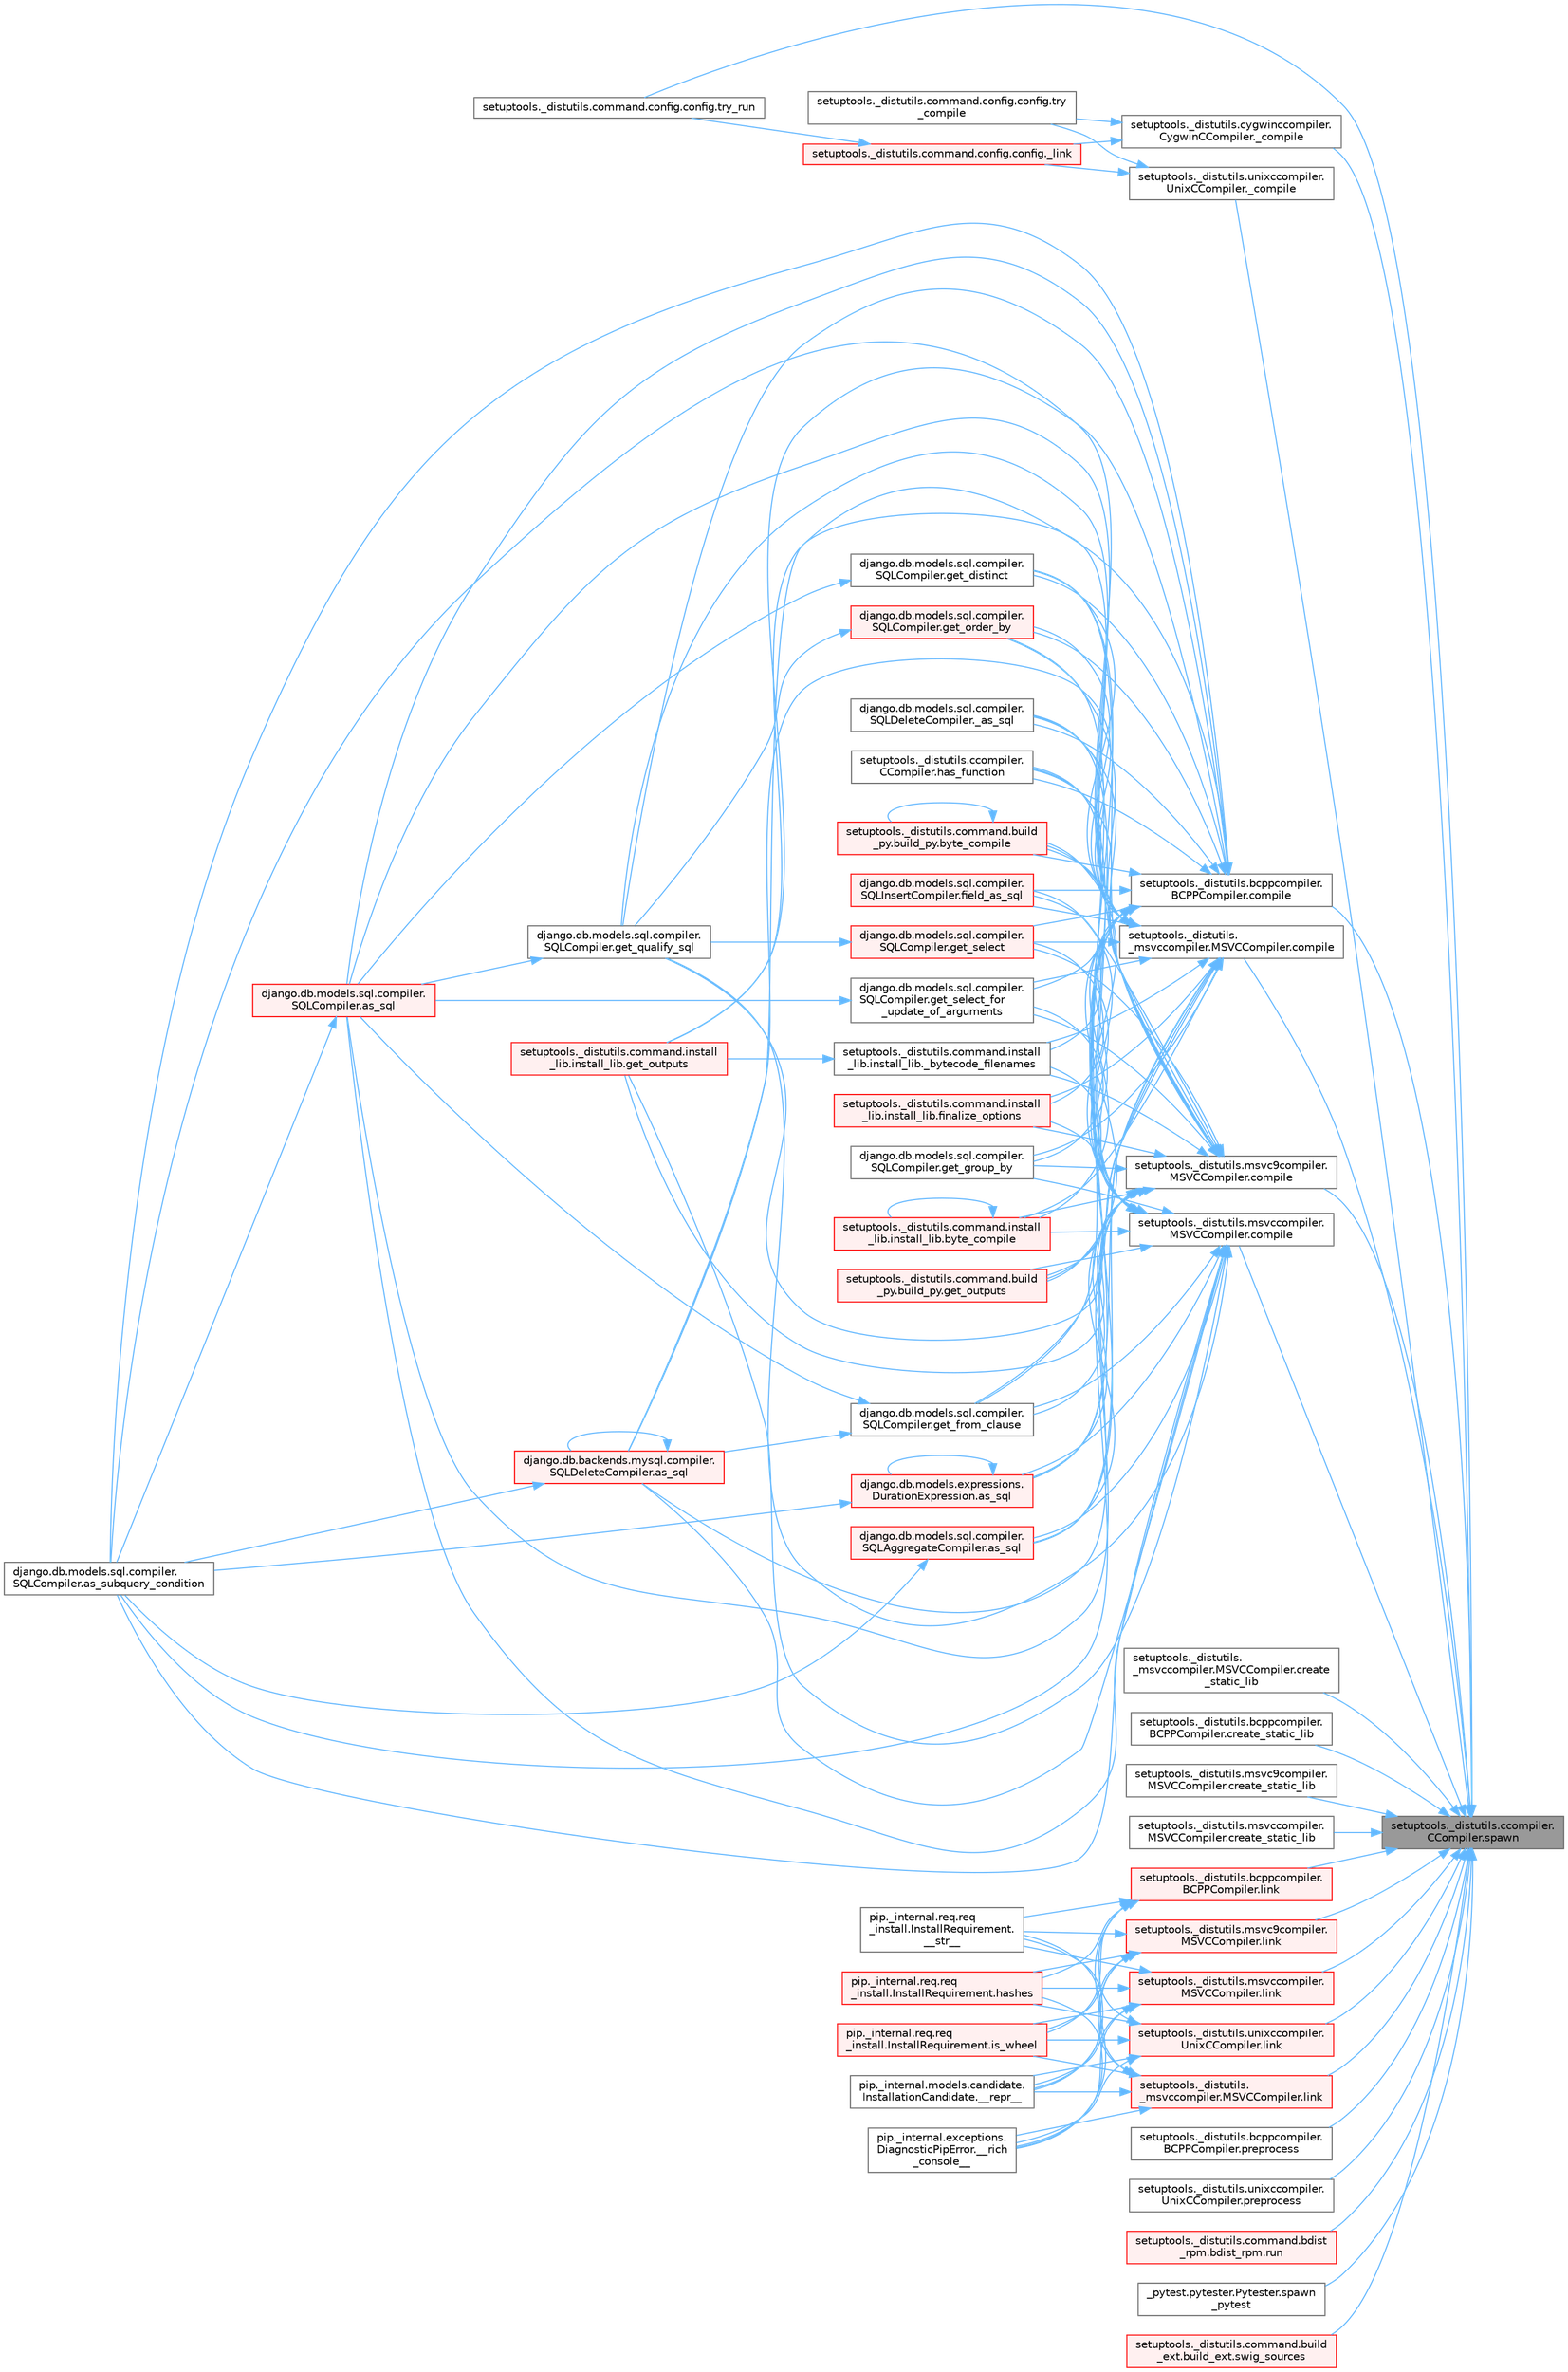 digraph "setuptools._distutils.ccompiler.CCompiler.spawn"
{
 // LATEX_PDF_SIZE
  bgcolor="transparent";
  edge [fontname=Helvetica,fontsize=10,labelfontname=Helvetica,labelfontsize=10];
  node [fontname=Helvetica,fontsize=10,shape=box,height=0.2,width=0.4];
  rankdir="RL";
  Node1 [id="Node000001",label="setuptools._distutils.ccompiler.\lCCompiler.spawn",height=0.2,width=0.4,color="gray40", fillcolor="grey60", style="filled", fontcolor="black",tooltip=" "];
  Node1 -> Node2 [id="edge1_Node000001_Node000002",dir="back",color="steelblue1",style="solid",tooltip=" "];
  Node2 [id="Node000002",label="setuptools._distutils.cygwinccompiler.\lCygwinCCompiler._compile",height=0.2,width=0.4,color="grey40", fillcolor="white", style="filled",URL="$classsetuptools_1_1__distutils_1_1cygwinccompiler_1_1_cygwin_c_compiler.html#a9f78e946cc1f064dba32f1f14c4d44c0",tooltip=" "];
  Node2 -> Node3 [id="edge2_Node000002_Node000003",dir="back",color="steelblue1",style="solid",tooltip=" "];
  Node3 [id="Node000003",label="setuptools._distutils.command.config.config._link",height=0.2,width=0.4,color="red", fillcolor="#FFF0F0", style="filled",URL="$classsetuptools_1_1__distutils_1_1command_1_1config_1_1config.html#a6428c1b2877435a2dc61c8b7f902027d",tooltip=" "];
  Node3 -> Node2179 [id="edge3_Node000003_Node002179",dir="back",color="steelblue1",style="solid",tooltip=" "];
  Node2179 [id="Node002179",label="setuptools._distutils.command.config.config.try_run",height=0.2,width=0.4,color="grey40", fillcolor="white", style="filled",URL="$classsetuptools_1_1__distutils_1_1command_1_1config_1_1config.html#ac58bc364a9c458c73ca322036513e63b",tooltip=" "];
  Node2 -> Node2142 [id="edge4_Node000002_Node002142",dir="back",color="steelblue1",style="solid",tooltip=" "];
  Node2142 [id="Node002142",label="setuptools._distutils.command.config.config.try\l_compile",height=0.2,width=0.4,color="grey40", fillcolor="white", style="filled",URL="$classsetuptools_1_1__distutils_1_1command_1_1config_1_1config.html#a3d9ede7c369736f9e5880a146a9812f9",tooltip=" "];
  Node1 -> Node2141 [id="edge5_Node000001_Node002141",dir="back",color="steelblue1",style="solid",tooltip=" "];
  Node2141 [id="Node002141",label="setuptools._distutils.unixccompiler.\lUnixCCompiler._compile",height=0.2,width=0.4,color="grey40", fillcolor="white", style="filled",URL="$classsetuptools_1_1__distutils_1_1unixccompiler_1_1_unix_c_compiler.html#a46637fc77b6fc4eac2678e277fba18fe",tooltip=" "];
  Node2141 -> Node3 [id="edge6_Node002141_Node000003",dir="back",color="steelblue1",style="solid",tooltip=" "];
  Node2141 -> Node2142 [id="edge7_Node002141_Node002142",dir="back",color="steelblue1",style="solid",tooltip=" "];
  Node1 -> Node2143 [id="edge8_Node000001_Node002143",dir="back",color="steelblue1",style="solid",tooltip=" "];
  Node2143 [id="Node002143",label="setuptools._distutils.\l_msvccompiler.MSVCCompiler.compile",height=0.2,width=0.4,color="grey40", fillcolor="white", style="filled",URL="$classsetuptools_1_1__distutils_1_1__msvccompiler_1_1_m_s_v_c_compiler.html#a120b859ab4fa415afafa55d41da93d6d",tooltip=" "];
  Node2143 -> Node2144 [id="edge9_Node002143_Node002144",dir="back",color="steelblue1",style="solid",tooltip=" "];
  Node2144 [id="Node002144",label="django.db.models.sql.compiler.\lSQLDeleteCompiler._as_sql",height=0.2,width=0.4,color="grey40", fillcolor="white", style="filled",URL="$classdjango_1_1db_1_1models_1_1sql_1_1compiler_1_1_s_q_l_delete_compiler.html#a692a3a95ea9ae64c0582b1908466cfe7",tooltip=" "];
  Node2143 -> Node2145 [id="edge10_Node002143_Node002145",dir="back",color="steelblue1",style="solid",tooltip=" "];
  Node2145 [id="Node002145",label="setuptools._distutils.command.install\l_lib.install_lib._bytecode_filenames",height=0.2,width=0.4,color="grey40", fillcolor="white", style="filled",URL="$classsetuptools_1_1__distutils_1_1command_1_1install__lib_1_1install__lib.html#a7a553f1ab741bfa02d332fede5374a9d",tooltip=" "];
  Node2145 -> Node2146 [id="edge11_Node002145_Node002146",dir="back",color="steelblue1",style="solid",tooltip=" "];
  Node2146 [id="Node002146",label="setuptools._distutils.command.install\l_lib.install_lib.get_outputs",height=0.2,width=0.4,color="red", fillcolor="#FFF0F0", style="filled",URL="$classsetuptools_1_1__distutils_1_1command_1_1install__lib_1_1install__lib.html#a6be86618e6b7aac41d44b4c305468e33",tooltip=" "];
  Node2143 -> Node2147 [id="edge12_Node002143_Node002147",dir="back",color="steelblue1",style="solid",tooltip=" "];
  Node2147 [id="Node002147",label="django.db.backends.mysql.compiler.\lSQLDeleteCompiler.as_sql",height=0.2,width=0.4,color="red", fillcolor="#FFF0F0", style="filled",URL="$classdjango_1_1db_1_1backends_1_1mysql_1_1compiler_1_1_s_q_l_delete_compiler.html#a71d0cb490cf857ffa3af19927999a391",tooltip=" "];
  Node2147 -> Node2147 [id="edge13_Node002147_Node002147",dir="back",color="steelblue1",style="solid",tooltip=" "];
  Node2147 -> Node339 [id="edge14_Node002147_Node000339",dir="back",color="steelblue1",style="solid",tooltip=" "];
  Node339 [id="Node000339",label="django.db.models.sql.compiler.\lSQLCompiler.as_subquery_condition",height=0.2,width=0.4,color="grey40", fillcolor="white", style="filled",URL="$classdjango_1_1db_1_1models_1_1sql_1_1compiler_1_1_s_q_l_compiler.html#a78bdce11e05140ed74db8f5463bedfce",tooltip=" "];
  Node2143 -> Node1269 [id="edge15_Node002143_Node001269",dir="back",color="steelblue1",style="solid",tooltip=" "];
  Node1269 [id="Node001269",label="django.db.models.expressions.\lDurationExpression.as_sql",height=0.2,width=0.4,color="red", fillcolor="#FFF0F0", style="filled",URL="$classdjango_1_1db_1_1models_1_1expressions_1_1_duration_expression.html#a96fb041a2c24cc95a51f9a86634a4837",tooltip=" "];
  Node1269 -> Node1269 [id="edge16_Node001269_Node001269",dir="back",color="steelblue1",style="solid",tooltip=" "];
  Node1269 -> Node339 [id="edge17_Node001269_Node000339",dir="back",color="steelblue1",style="solid",tooltip=" "];
  Node2143 -> Node2148 [id="edge18_Node002143_Node002148",dir="back",color="steelblue1",style="solid",tooltip=" "];
  Node2148 [id="Node002148",label="django.db.models.sql.compiler.\lSQLAggregateCompiler.as_sql",height=0.2,width=0.4,color="red", fillcolor="#FFF0F0", style="filled",URL="$classdjango_1_1db_1_1models_1_1sql_1_1compiler_1_1_s_q_l_aggregate_compiler.html#a02a1d58598346a16727d513adc5236d4",tooltip=" "];
  Node2148 -> Node339 [id="edge19_Node002148_Node000339",dir="back",color="steelblue1",style="solid",tooltip=" "];
  Node2143 -> Node2149 [id="edge20_Node002143_Node002149",dir="back",color="steelblue1",style="solid",tooltip=" "];
  Node2149 [id="Node002149",label="django.db.models.sql.compiler.\lSQLCompiler.as_sql",height=0.2,width=0.4,color="red", fillcolor="#FFF0F0", style="filled",URL="$classdjango_1_1db_1_1models_1_1sql_1_1compiler_1_1_s_q_l_compiler.html#a3918d4acd4c4e25eaf039479facdc7db",tooltip=" "];
  Node2149 -> Node339 [id="edge21_Node002149_Node000339",dir="back",color="steelblue1",style="solid",tooltip=" "];
  Node2143 -> Node339 [id="edge22_Node002143_Node000339",dir="back",color="steelblue1",style="solid",tooltip=" "];
  Node2143 -> Node1664 [id="edge23_Node002143_Node001664",dir="back",color="steelblue1",style="solid",tooltip=" "];
  Node1664 [id="Node001664",label="setuptools._distutils.command.build\l_py.build_py.byte_compile",height=0.2,width=0.4,color="red", fillcolor="#FFF0F0", style="filled",URL="$classsetuptools_1_1__distutils_1_1command_1_1build__py_1_1build__py.html#a7904ebbfe94d88432ab3ac03abf93a6c",tooltip=" "];
  Node1664 -> Node1664 [id="edge24_Node001664_Node001664",dir="back",color="steelblue1",style="solid",tooltip=" "];
  Node2143 -> Node1665 [id="edge25_Node002143_Node001665",dir="back",color="steelblue1",style="solid",tooltip=" "];
  Node1665 [id="Node001665",label="setuptools._distutils.command.install\l_lib.install_lib.byte_compile",height=0.2,width=0.4,color="red", fillcolor="#FFF0F0", style="filled",URL="$classsetuptools_1_1__distutils_1_1command_1_1install__lib_1_1install__lib.html#a96e016f8c5f1277a2174f82cb4976008",tooltip=" "];
  Node1665 -> Node1665 [id="edge26_Node001665_Node001665",dir="back",color="steelblue1",style="solid",tooltip=" "];
  Node2143 -> Node2150 [id="edge27_Node002143_Node002150",dir="back",color="steelblue1",style="solid",tooltip=" "];
  Node2150 [id="Node002150",label="django.db.models.sql.compiler.\lSQLInsertCompiler.field_as_sql",height=0.2,width=0.4,color="red", fillcolor="#FFF0F0", style="filled",URL="$classdjango_1_1db_1_1models_1_1sql_1_1compiler_1_1_s_q_l_insert_compiler.html#a31466510e3f5eb2bb3b91f8772f5bf4b",tooltip=" "];
  Node2143 -> Node2153 [id="edge28_Node002143_Node002153",dir="back",color="steelblue1",style="solid",tooltip=" "];
  Node2153 [id="Node002153",label="setuptools._distutils.command.install\l_lib.install_lib.finalize_options",height=0.2,width=0.4,color="red", fillcolor="#FFF0F0", style="filled",URL="$classsetuptools_1_1__distutils_1_1command_1_1install__lib_1_1install__lib.html#abb9291d426ff7961acb24deb0e029ce4",tooltip=" "];
  Node2143 -> Node2154 [id="edge29_Node002143_Node002154",dir="back",color="steelblue1",style="solid",tooltip=" "];
  Node2154 [id="Node002154",label="django.db.models.sql.compiler.\lSQLCompiler.get_distinct",height=0.2,width=0.4,color="grey40", fillcolor="white", style="filled",URL="$classdjango_1_1db_1_1models_1_1sql_1_1compiler_1_1_s_q_l_compiler.html#a5afc8cd4e50abc7c5a9f8ca83beba4d4",tooltip=" "];
  Node2154 -> Node2149 [id="edge30_Node002154_Node002149",dir="back",color="steelblue1",style="solid",tooltip=" "];
  Node2143 -> Node2155 [id="edge31_Node002143_Node002155",dir="back",color="steelblue1",style="solid",tooltip=" "];
  Node2155 [id="Node002155",label="django.db.models.sql.compiler.\lSQLCompiler.get_from_clause",height=0.2,width=0.4,color="grey40", fillcolor="white", style="filled",URL="$classdjango_1_1db_1_1models_1_1sql_1_1compiler_1_1_s_q_l_compiler.html#a83d303ccaad416a1714f4ce46f691473",tooltip=" "];
  Node2155 -> Node2147 [id="edge32_Node002155_Node002147",dir="back",color="steelblue1",style="solid",tooltip=" "];
  Node2155 -> Node2149 [id="edge33_Node002155_Node002149",dir="back",color="steelblue1",style="solid",tooltip=" "];
  Node2143 -> Node2156 [id="edge34_Node002143_Node002156",dir="back",color="steelblue1",style="solid",tooltip=" "];
  Node2156 [id="Node002156",label="django.db.models.sql.compiler.\lSQLCompiler.get_group_by",height=0.2,width=0.4,color="grey40", fillcolor="white", style="filled",URL="$classdjango_1_1db_1_1models_1_1sql_1_1compiler_1_1_s_q_l_compiler.html#a952d33943d1a7920e1884ce273e96e53",tooltip=" "];
  Node2143 -> Node2157 [id="edge35_Node002143_Node002157",dir="back",color="steelblue1",style="solid",tooltip=" "];
  Node2157 [id="Node002157",label="django.db.models.sql.compiler.\lSQLCompiler.get_order_by",height=0.2,width=0.4,color="red", fillcolor="#FFF0F0", style="filled",URL="$classdjango_1_1db_1_1models_1_1sql_1_1compiler_1_1_s_q_l_compiler.html#a85a625d03b1e87e5dc6f2ea7e93fef1a",tooltip=" "];
  Node2157 -> Node2159 [id="edge36_Node002157_Node002159",dir="back",color="steelblue1",style="solid",tooltip=" "];
  Node2159 [id="Node002159",label="django.db.models.sql.compiler.\lSQLCompiler.get_qualify_sql",height=0.2,width=0.4,color="grey40", fillcolor="white", style="filled",URL="$classdjango_1_1db_1_1models_1_1sql_1_1compiler_1_1_s_q_l_compiler.html#afdb00329e7a13cfc55825ceb0302bb93",tooltip=" "];
  Node2159 -> Node2149 [id="edge37_Node002159_Node002149",dir="back",color="steelblue1",style="solid",tooltip=" "];
  Node2143 -> Node2162 [id="edge38_Node002143_Node002162",dir="back",color="steelblue1",style="solid",tooltip=" "];
  Node2162 [id="Node002162",label="setuptools._distutils.command.build\l_py.build_py.get_outputs",height=0.2,width=0.4,color="red", fillcolor="#FFF0F0", style="filled",URL="$classsetuptools_1_1__distutils_1_1command_1_1build__py_1_1build__py.html#a46cabd50dc25977134825f0bff6b2bc3",tooltip=" "];
  Node2143 -> Node2146 [id="edge39_Node002143_Node002146",dir="back",color="steelblue1",style="solid",tooltip=" "];
  Node2143 -> Node2159 [id="edge40_Node002143_Node002159",dir="back",color="steelblue1",style="solid",tooltip=" "];
  Node2143 -> Node2163 [id="edge41_Node002143_Node002163",dir="back",color="steelblue1",style="solid",tooltip=" "];
  Node2163 [id="Node002163",label="django.db.models.sql.compiler.\lSQLCompiler.get_select",height=0.2,width=0.4,color="red", fillcolor="#FFF0F0", style="filled",URL="$classdjango_1_1db_1_1models_1_1sql_1_1compiler_1_1_s_q_l_compiler.html#ae45920438395e09bd0e2211c58a50e04",tooltip=" "];
  Node2163 -> Node2159 [id="edge42_Node002163_Node002159",dir="back",color="steelblue1",style="solid",tooltip=" "];
  Node2143 -> Node2165 [id="edge43_Node002143_Node002165",dir="back",color="steelblue1",style="solid",tooltip=" "];
  Node2165 [id="Node002165",label="django.db.models.sql.compiler.\lSQLCompiler.get_select_for\l_update_of_arguments",height=0.2,width=0.4,color="grey40", fillcolor="white", style="filled",URL="$classdjango_1_1db_1_1models_1_1sql_1_1compiler_1_1_s_q_l_compiler.html#acc146258b1413bd96cd04cad1855dd94",tooltip=" "];
  Node2165 -> Node2149 [id="edge44_Node002165_Node002149",dir="back",color="steelblue1",style="solid",tooltip=" "];
  Node2143 -> Node429 [id="edge45_Node002143_Node000429",dir="back",color="steelblue1",style="solid",tooltip=" "];
  Node429 [id="Node000429",label="setuptools._distutils.ccompiler.\lCCompiler.has_function",height=0.2,width=0.4,color="grey40", fillcolor="white", style="filled",URL="$classsetuptools_1_1__distutils_1_1ccompiler_1_1_c_compiler.html#a095ee5df0f2e6a387621f10c17949738",tooltip=" "];
  Node1 -> Node2166 [id="edge46_Node000001_Node002166",dir="back",color="steelblue1",style="solid",tooltip=" "];
  Node2166 [id="Node002166",label="setuptools._distutils.bcppcompiler.\lBCPPCompiler.compile",height=0.2,width=0.4,color="grey40", fillcolor="white", style="filled",URL="$classsetuptools_1_1__distutils_1_1bcppcompiler_1_1_b_c_p_p_compiler.html#add8958f9b0f0d3a834bd12e6c33ed4a4",tooltip=" "];
  Node2166 -> Node2144 [id="edge47_Node002166_Node002144",dir="back",color="steelblue1",style="solid",tooltip=" "];
  Node2166 -> Node2145 [id="edge48_Node002166_Node002145",dir="back",color="steelblue1",style="solid",tooltip=" "];
  Node2166 -> Node2147 [id="edge49_Node002166_Node002147",dir="back",color="steelblue1",style="solid",tooltip=" "];
  Node2166 -> Node1269 [id="edge50_Node002166_Node001269",dir="back",color="steelblue1",style="solid",tooltip=" "];
  Node2166 -> Node2148 [id="edge51_Node002166_Node002148",dir="back",color="steelblue1",style="solid",tooltip=" "];
  Node2166 -> Node2149 [id="edge52_Node002166_Node002149",dir="back",color="steelblue1",style="solid",tooltip=" "];
  Node2166 -> Node339 [id="edge53_Node002166_Node000339",dir="back",color="steelblue1",style="solid",tooltip=" "];
  Node2166 -> Node1664 [id="edge54_Node002166_Node001664",dir="back",color="steelblue1",style="solid",tooltip=" "];
  Node2166 -> Node1665 [id="edge55_Node002166_Node001665",dir="back",color="steelblue1",style="solid",tooltip=" "];
  Node2166 -> Node2150 [id="edge56_Node002166_Node002150",dir="back",color="steelblue1",style="solid",tooltip=" "];
  Node2166 -> Node2153 [id="edge57_Node002166_Node002153",dir="back",color="steelblue1",style="solid",tooltip=" "];
  Node2166 -> Node2154 [id="edge58_Node002166_Node002154",dir="back",color="steelblue1",style="solid",tooltip=" "];
  Node2166 -> Node2155 [id="edge59_Node002166_Node002155",dir="back",color="steelblue1",style="solid",tooltip=" "];
  Node2166 -> Node2156 [id="edge60_Node002166_Node002156",dir="back",color="steelblue1",style="solid",tooltip=" "];
  Node2166 -> Node2157 [id="edge61_Node002166_Node002157",dir="back",color="steelblue1",style="solid",tooltip=" "];
  Node2166 -> Node2162 [id="edge62_Node002166_Node002162",dir="back",color="steelblue1",style="solid",tooltip=" "];
  Node2166 -> Node2146 [id="edge63_Node002166_Node002146",dir="back",color="steelblue1",style="solid",tooltip=" "];
  Node2166 -> Node2159 [id="edge64_Node002166_Node002159",dir="back",color="steelblue1",style="solid",tooltip=" "];
  Node2166 -> Node2163 [id="edge65_Node002166_Node002163",dir="back",color="steelblue1",style="solid",tooltip=" "];
  Node2166 -> Node2165 [id="edge66_Node002166_Node002165",dir="back",color="steelblue1",style="solid",tooltip=" "];
  Node2166 -> Node429 [id="edge67_Node002166_Node000429",dir="back",color="steelblue1",style="solid",tooltip=" "];
  Node1 -> Node2167 [id="edge68_Node000001_Node002167",dir="back",color="steelblue1",style="solid",tooltip=" "];
  Node2167 [id="Node002167",label="setuptools._distutils.msvc9compiler.\lMSVCCompiler.compile",height=0.2,width=0.4,color="grey40", fillcolor="white", style="filled",URL="$classsetuptools_1_1__distutils_1_1msvc9compiler_1_1_m_s_v_c_compiler.html#acef92f6a3e5ca1da81edac6c4eb13394",tooltip=" "];
  Node2167 -> Node2144 [id="edge69_Node002167_Node002144",dir="back",color="steelblue1",style="solid",tooltip=" "];
  Node2167 -> Node2145 [id="edge70_Node002167_Node002145",dir="back",color="steelblue1",style="solid",tooltip=" "];
  Node2167 -> Node2147 [id="edge71_Node002167_Node002147",dir="back",color="steelblue1",style="solid",tooltip=" "];
  Node2167 -> Node1269 [id="edge72_Node002167_Node001269",dir="back",color="steelblue1",style="solid",tooltip=" "];
  Node2167 -> Node2148 [id="edge73_Node002167_Node002148",dir="back",color="steelblue1",style="solid",tooltip=" "];
  Node2167 -> Node2149 [id="edge74_Node002167_Node002149",dir="back",color="steelblue1",style="solid",tooltip=" "];
  Node2167 -> Node339 [id="edge75_Node002167_Node000339",dir="back",color="steelblue1",style="solid",tooltip=" "];
  Node2167 -> Node1664 [id="edge76_Node002167_Node001664",dir="back",color="steelblue1",style="solid",tooltip=" "];
  Node2167 -> Node1665 [id="edge77_Node002167_Node001665",dir="back",color="steelblue1",style="solid",tooltip=" "];
  Node2167 -> Node2150 [id="edge78_Node002167_Node002150",dir="back",color="steelblue1",style="solid",tooltip=" "];
  Node2167 -> Node2153 [id="edge79_Node002167_Node002153",dir="back",color="steelblue1",style="solid",tooltip=" "];
  Node2167 -> Node2154 [id="edge80_Node002167_Node002154",dir="back",color="steelblue1",style="solid",tooltip=" "];
  Node2167 -> Node2155 [id="edge81_Node002167_Node002155",dir="back",color="steelblue1",style="solid",tooltip=" "];
  Node2167 -> Node2156 [id="edge82_Node002167_Node002156",dir="back",color="steelblue1",style="solid",tooltip=" "];
  Node2167 -> Node2157 [id="edge83_Node002167_Node002157",dir="back",color="steelblue1",style="solid",tooltip=" "];
  Node2167 -> Node2162 [id="edge84_Node002167_Node002162",dir="back",color="steelblue1",style="solid",tooltip=" "];
  Node2167 -> Node2146 [id="edge85_Node002167_Node002146",dir="back",color="steelblue1",style="solid",tooltip=" "];
  Node2167 -> Node2159 [id="edge86_Node002167_Node002159",dir="back",color="steelblue1",style="solid",tooltip=" "];
  Node2167 -> Node2163 [id="edge87_Node002167_Node002163",dir="back",color="steelblue1",style="solid",tooltip=" "];
  Node2167 -> Node2165 [id="edge88_Node002167_Node002165",dir="back",color="steelblue1",style="solid",tooltip=" "];
  Node2167 -> Node429 [id="edge89_Node002167_Node000429",dir="back",color="steelblue1",style="solid",tooltip=" "];
  Node1 -> Node2168 [id="edge90_Node000001_Node002168",dir="back",color="steelblue1",style="solid",tooltip=" "];
  Node2168 [id="Node002168",label="setuptools._distutils.msvccompiler.\lMSVCCompiler.compile",height=0.2,width=0.4,color="grey40", fillcolor="white", style="filled",URL="$classsetuptools_1_1__distutils_1_1msvccompiler_1_1_m_s_v_c_compiler.html#a0b94993c995adcbeba0bd04caff0905a",tooltip=" "];
  Node2168 -> Node2144 [id="edge91_Node002168_Node002144",dir="back",color="steelblue1",style="solid",tooltip=" "];
  Node2168 -> Node2145 [id="edge92_Node002168_Node002145",dir="back",color="steelblue1",style="solid",tooltip=" "];
  Node2168 -> Node2147 [id="edge93_Node002168_Node002147",dir="back",color="steelblue1",style="solid",tooltip=" "];
  Node2168 -> Node1269 [id="edge94_Node002168_Node001269",dir="back",color="steelblue1",style="solid",tooltip=" "];
  Node2168 -> Node2148 [id="edge95_Node002168_Node002148",dir="back",color="steelblue1",style="solid",tooltip=" "];
  Node2168 -> Node2149 [id="edge96_Node002168_Node002149",dir="back",color="steelblue1",style="solid",tooltip=" "];
  Node2168 -> Node339 [id="edge97_Node002168_Node000339",dir="back",color="steelblue1",style="solid",tooltip=" "];
  Node2168 -> Node1664 [id="edge98_Node002168_Node001664",dir="back",color="steelblue1",style="solid",tooltip=" "];
  Node2168 -> Node1665 [id="edge99_Node002168_Node001665",dir="back",color="steelblue1",style="solid",tooltip=" "];
  Node2168 -> Node2150 [id="edge100_Node002168_Node002150",dir="back",color="steelblue1",style="solid",tooltip=" "];
  Node2168 -> Node2153 [id="edge101_Node002168_Node002153",dir="back",color="steelblue1",style="solid",tooltip=" "];
  Node2168 -> Node2154 [id="edge102_Node002168_Node002154",dir="back",color="steelblue1",style="solid",tooltip=" "];
  Node2168 -> Node2155 [id="edge103_Node002168_Node002155",dir="back",color="steelblue1",style="solid",tooltip=" "];
  Node2168 -> Node2156 [id="edge104_Node002168_Node002156",dir="back",color="steelblue1",style="solid",tooltip=" "];
  Node2168 -> Node2157 [id="edge105_Node002168_Node002157",dir="back",color="steelblue1",style="solid",tooltip=" "];
  Node2168 -> Node2162 [id="edge106_Node002168_Node002162",dir="back",color="steelblue1",style="solid",tooltip=" "];
  Node2168 -> Node2146 [id="edge107_Node002168_Node002146",dir="back",color="steelblue1",style="solid",tooltip=" "];
  Node2168 -> Node2159 [id="edge108_Node002168_Node002159",dir="back",color="steelblue1",style="solid",tooltip=" "];
  Node2168 -> Node2163 [id="edge109_Node002168_Node002163",dir="back",color="steelblue1",style="solid",tooltip=" "];
  Node2168 -> Node2165 [id="edge110_Node002168_Node002165",dir="back",color="steelblue1",style="solid",tooltip=" "];
  Node2168 -> Node429 [id="edge111_Node002168_Node000429",dir="back",color="steelblue1",style="solid",tooltip=" "];
  Node1 -> Node2169 [id="edge112_Node000001_Node002169",dir="back",color="steelblue1",style="solid",tooltip=" "];
  Node2169 [id="Node002169",label="setuptools._distutils.\l_msvccompiler.MSVCCompiler.create\l_static_lib",height=0.2,width=0.4,color="grey40", fillcolor="white", style="filled",URL="$classsetuptools_1_1__distutils_1_1__msvccompiler_1_1_m_s_v_c_compiler.html#ae04525e6f7fa5d4367174897343b46a8",tooltip=" "];
  Node1 -> Node2170 [id="edge113_Node000001_Node002170",dir="back",color="steelblue1",style="solid",tooltip=" "];
  Node2170 [id="Node002170",label="setuptools._distutils.bcppcompiler.\lBCPPCompiler.create_static_lib",height=0.2,width=0.4,color="grey40", fillcolor="white", style="filled",URL="$classsetuptools_1_1__distutils_1_1bcppcompiler_1_1_b_c_p_p_compiler.html#a873b19ffe759cd975c99a0a1fee7d59b",tooltip=" "];
  Node1 -> Node2171 [id="edge114_Node000001_Node002171",dir="back",color="steelblue1",style="solid",tooltip=" "];
  Node2171 [id="Node002171",label="setuptools._distutils.msvc9compiler.\lMSVCCompiler.create_static_lib",height=0.2,width=0.4,color="grey40", fillcolor="white", style="filled",URL="$classsetuptools_1_1__distutils_1_1msvc9compiler_1_1_m_s_v_c_compiler.html#ac17cc8956aa2747a4dcf61e7bc8cffe2",tooltip=" "];
  Node1 -> Node2172 [id="edge115_Node000001_Node002172",dir="back",color="steelblue1",style="solid",tooltip=" "];
  Node2172 [id="Node002172",label="setuptools._distutils.msvccompiler.\lMSVCCompiler.create_static_lib",height=0.2,width=0.4,color="grey40", fillcolor="white", style="filled",URL="$classsetuptools_1_1__distutils_1_1msvccompiler_1_1_m_s_v_c_compiler.html#ad83a7cd8231307ea7189e8344bfd98bf",tooltip=" "];
  Node1 -> Node1674 [id="edge116_Node000001_Node001674",dir="back",color="steelblue1",style="solid",tooltip=" "];
  Node1674 [id="Node001674",label="setuptools._distutils.\l_msvccompiler.MSVCCompiler.link",height=0.2,width=0.4,color="red", fillcolor="#FFF0F0", style="filled",URL="$classsetuptools_1_1__distutils_1_1__msvccompiler_1_1_m_s_v_c_compiler.html#aefba9a19cc1d7316a3755f96f4def5f7",tooltip=" "];
  Node1674 -> Node253 [id="edge117_Node001674_Node000253",dir="back",color="steelblue1",style="solid",tooltip=" "];
  Node253 [id="Node000253",label="pip._internal.models.candidate.\lInstallationCandidate.__repr__",height=0.2,width=0.4,color="grey40", fillcolor="white", style="filled",URL="$classpip_1_1__internal_1_1models_1_1candidate_1_1_installation_candidate.html#a49ee1c1d2c89b1877a103e615b0b1d0b",tooltip=" "];
  Node1674 -> Node254 [id="edge118_Node001674_Node000254",dir="back",color="steelblue1",style="solid",tooltip=" "];
  Node254 [id="Node000254",label="pip._internal.exceptions.\lDiagnosticPipError.__rich\l_console__",height=0.2,width=0.4,color="grey40", fillcolor="white", style="filled",URL="$classpip_1_1__internal_1_1exceptions_1_1_diagnostic_pip_error.html#ae53a5c1fbcdadc8c58ac65565862d7a7",tooltip=" "];
  Node1674 -> Node255 [id="edge119_Node001674_Node000255",dir="back",color="steelblue1",style="solid",tooltip=" "];
  Node255 [id="Node000255",label="pip._internal.req.req\l_install.InstallRequirement.\l__str__",height=0.2,width=0.4,color="grey40", fillcolor="white", style="filled",URL="$classpip_1_1__internal_1_1req_1_1req__install_1_1_install_requirement.html#a837c246def32f68224a9bdf67f3371e8",tooltip=" "];
  Node1674 -> Node256 [id="edge120_Node001674_Node000256",dir="back",color="steelblue1",style="solid",tooltip=" "];
  Node256 [id="Node000256",label="pip._internal.req.req\l_install.InstallRequirement.hashes",height=0.2,width=0.4,color="red", fillcolor="#FFF0F0", style="filled",URL="$classpip_1_1__internal_1_1req_1_1req__install_1_1_install_requirement.html#acf56120e2e7c5046433147b7b496f74a",tooltip=" "];
  Node1674 -> Node424 [id="edge121_Node001674_Node000424",dir="back",color="steelblue1",style="solid",tooltip=" "];
  Node424 [id="Node000424",label="pip._internal.req.req\l_install.InstallRequirement.is_wheel",height=0.2,width=0.4,color="red", fillcolor="#FFF0F0", style="filled",URL="$classpip_1_1__internal_1_1req_1_1req__install_1_1_install_requirement.html#a96a0dcbdfe1836b1f995bbd2bed7a64a",tooltip=" "];
  Node1 -> Node252 [id="edge122_Node000001_Node000252",dir="back",color="steelblue1",style="solid",tooltip=" "];
  Node252 [id="Node000252",label="setuptools._distutils.bcppcompiler.\lBCPPCompiler.link",height=0.2,width=0.4,color="red", fillcolor="#FFF0F0", style="filled",URL="$classsetuptools_1_1__distutils_1_1bcppcompiler_1_1_b_c_p_p_compiler.html#a9207773d36ecabdd197469c6dcff5e41",tooltip=" "];
  Node252 -> Node253 [id="edge123_Node000252_Node000253",dir="back",color="steelblue1",style="solid",tooltip=" "];
  Node252 -> Node254 [id="edge124_Node000252_Node000254",dir="back",color="steelblue1",style="solid",tooltip=" "];
  Node252 -> Node255 [id="edge125_Node000252_Node000255",dir="back",color="steelblue1",style="solid",tooltip=" "];
  Node252 -> Node256 [id="edge126_Node000252_Node000256",dir="back",color="steelblue1",style="solid",tooltip=" "];
  Node252 -> Node424 [id="edge127_Node000252_Node000424",dir="back",color="steelblue1",style="solid",tooltip=" "];
  Node1 -> Node1675 [id="edge128_Node000001_Node001675",dir="back",color="steelblue1",style="solid",tooltip=" "];
  Node1675 [id="Node001675",label="setuptools._distutils.msvc9compiler.\lMSVCCompiler.link",height=0.2,width=0.4,color="red", fillcolor="#FFF0F0", style="filled",URL="$classsetuptools_1_1__distutils_1_1msvc9compiler_1_1_m_s_v_c_compiler.html#a0c96b6aa97f0cccac88db8bc4220274f",tooltip=" "];
  Node1675 -> Node253 [id="edge129_Node001675_Node000253",dir="back",color="steelblue1",style="solid",tooltip=" "];
  Node1675 -> Node254 [id="edge130_Node001675_Node000254",dir="back",color="steelblue1",style="solid",tooltip=" "];
  Node1675 -> Node255 [id="edge131_Node001675_Node000255",dir="back",color="steelblue1",style="solid",tooltip=" "];
  Node1675 -> Node256 [id="edge132_Node001675_Node000256",dir="back",color="steelblue1",style="solid",tooltip=" "];
  Node1675 -> Node424 [id="edge133_Node001675_Node000424",dir="back",color="steelblue1",style="solid",tooltip=" "];
  Node1 -> Node1676 [id="edge134_Node000001_Node001676",dir="back",color="steelblue1",style="solid",tooltip=" "];
  Node1676 [id="Node001676",label="setuptools._distutils.msvccompiler.\lMSVCCompiler.link",height=0.2,width=0.4,color="red", fillcolor="#FFF0F0", style="filled",URL="$classsetuptools_1_1__distutils_1_1msvccompiler_1_1_m_s_v_c_compiler.html#a99e371debe387deabeae0b75e3b70af5",tooltip=" "];
  Node1676 -> Node253 [id="edge135_Node001676_Node000253",dir="back",color="steelblue1",style="solid",tooltip=" "];
  Node1676 -> Node254 [id="edge136_Node001676_Node000254",dir="back",color="steelblue1",style="solid",tooltip=" "];
  Node1676 -> Node255 [id="edge137_Node001676_Node000255",dir="back",color="steelblue1",style="solid",tooltip=" "];
  Node1676 -> Node256 [id="edge138_Node001676_Node000256",dir="back",color="steelblue1",style="solid",tooltip=" "];
  Node1676 -> Node424 [id="edge139_Node001676_Node000424",dir="back",color="steelblue1",style="solid",tooltip=" "];
  Node1 -> Node2173 [id="edge140_Node000001_Node002173",dir="back",color="steelblue1",style="solid",tooltip=" "];
  Node2173 [id="Node002173",label="setuptools._distutils.unixccompiler.\lUnixCCompiler.link",height=0.2,width=0.4,color="red", fillcolor="#FFF0F0", style="filled",URL="$classsetuptools_1_1__distutils_1_1unixccompiler_1_1_unix_c_compiler.html#a77a8b7a9acb4b236ba8cfc5c2f8dac7d",tooltip=" "];
  Node2173 -> Node253 [id="edge141_Node002173_Node000253",dir="back",color="steelblue1",style="solid",tooltip=" "];
  Node2173 -> Node254 [id="edge142_Node002173_Node000254",dir="back",color="steelblue1",style="solid",tooltip=" "];
  Node2173 -> Node255 [id="edge143_Node002173_Node000255",dir="back",color="steelblue1",style="solid",tooltip=" "];
  Node2173 -> Node256 [id="edge144_Node002173_Node000256",dir="back",color="steelblue1",style="solid",tooltip=" "];
  Node2173 -> Node424 [id="edge145_Node002173_Node000424",dir="back",color="steelblue1",style="solid",tooltip=" "];
  Node1 -> Node2174 [id="edge146_Node000001_Node002174",dir="back",color="steelblue1",style="solid",tooltip=" "];
  Node2174 [id="Node002174",label="setuptools._distutils.bcppcompiler.\lBCPPCompiler.preprocess",height=0.2,width=0.4,color="grey40", fillcolor="white", style="filled",URL="$classsetuptools_1_1__distutils_1_1bcppcompiler_1_1_b_c_p_p_compiler.html#aace483760740502abce2b08857f40ea3",tooltip=" "];
  Node1 -> Node2175 [id="edge147_Node000001_Node002175",dir="back",color="steelblue1",style="solid",tooltip=" "];
  Node2175 [id="Node002175",label="setuptools._distutils.unixccompiler.\lUnixCCompiler.preprocess",height=0.2,width=0.4,color="grey40", fillcolor="white", style="filled",URL="$classsetuptools_1_1__distutils_1_1unixccompiler_1_1_unix_c_compiler.html#ae1f52a49624a192b41b3586f9113d6fa",tooltip=" "];
  Node1 -> Node441 [id="edge148_Node000001_Node000441",dir="back",color="steelblue1",style="solid",tooltip=" "];
  Node441 [id="Node000441",label="setuptools._distutils.command.bdist\l_rpm.bdist_rpm.run",height=0.2,width=0.4,color="red", fillcolor="#FFF0F0", style="filled",URL="$classsetuptools_1_1__distutils_1_1command_1_1bdist__rpm_1_1bdist__rpm.html#adcee42c05da0e307fe50ccba1f7efd75",tooltip=" "];
  Node1 -> Node2176 [id="edge149_Node000001_Node002176",dir="back",color="steelblue1",style="solid",tooltip=" "];
  Node2176 [id="Node002176",label="_pytest.pytester.Pytester.spawn\l_pytest",height=0.2,width=0.4,color="grey40", fillcolor="white", style="filled",URL="$class__pytest_1_1pytester_1_1_pytester.html#a32c3ce023d6c0a13902fa5ea68cbc2e4",tooltip=" "];
  Node1 -> Node2177 [id="edge150_Node000001_Node002177",dir="back",color="steelblue1",style="solid",tooltip=" "];
  Node2177 [id="Node002177",label="setuptools._distutils.command.build\l_ext.build_ext.swig_sources",height=0.2,width=0.4,color="red", fillcolor="#FFF0F0", style="filled",URL="$classsetuptools_1_1__distutils_1_1command_1_1build__ext_1_1build__ext.html#a270a68644bae45c62c7d822a36281795",tooltip=" "];
  Node1 -> Node2179 [id="edge151_Node000001_Node002179",dir="back",color="steelblue1",style="solid",tooltip=" "];
}
